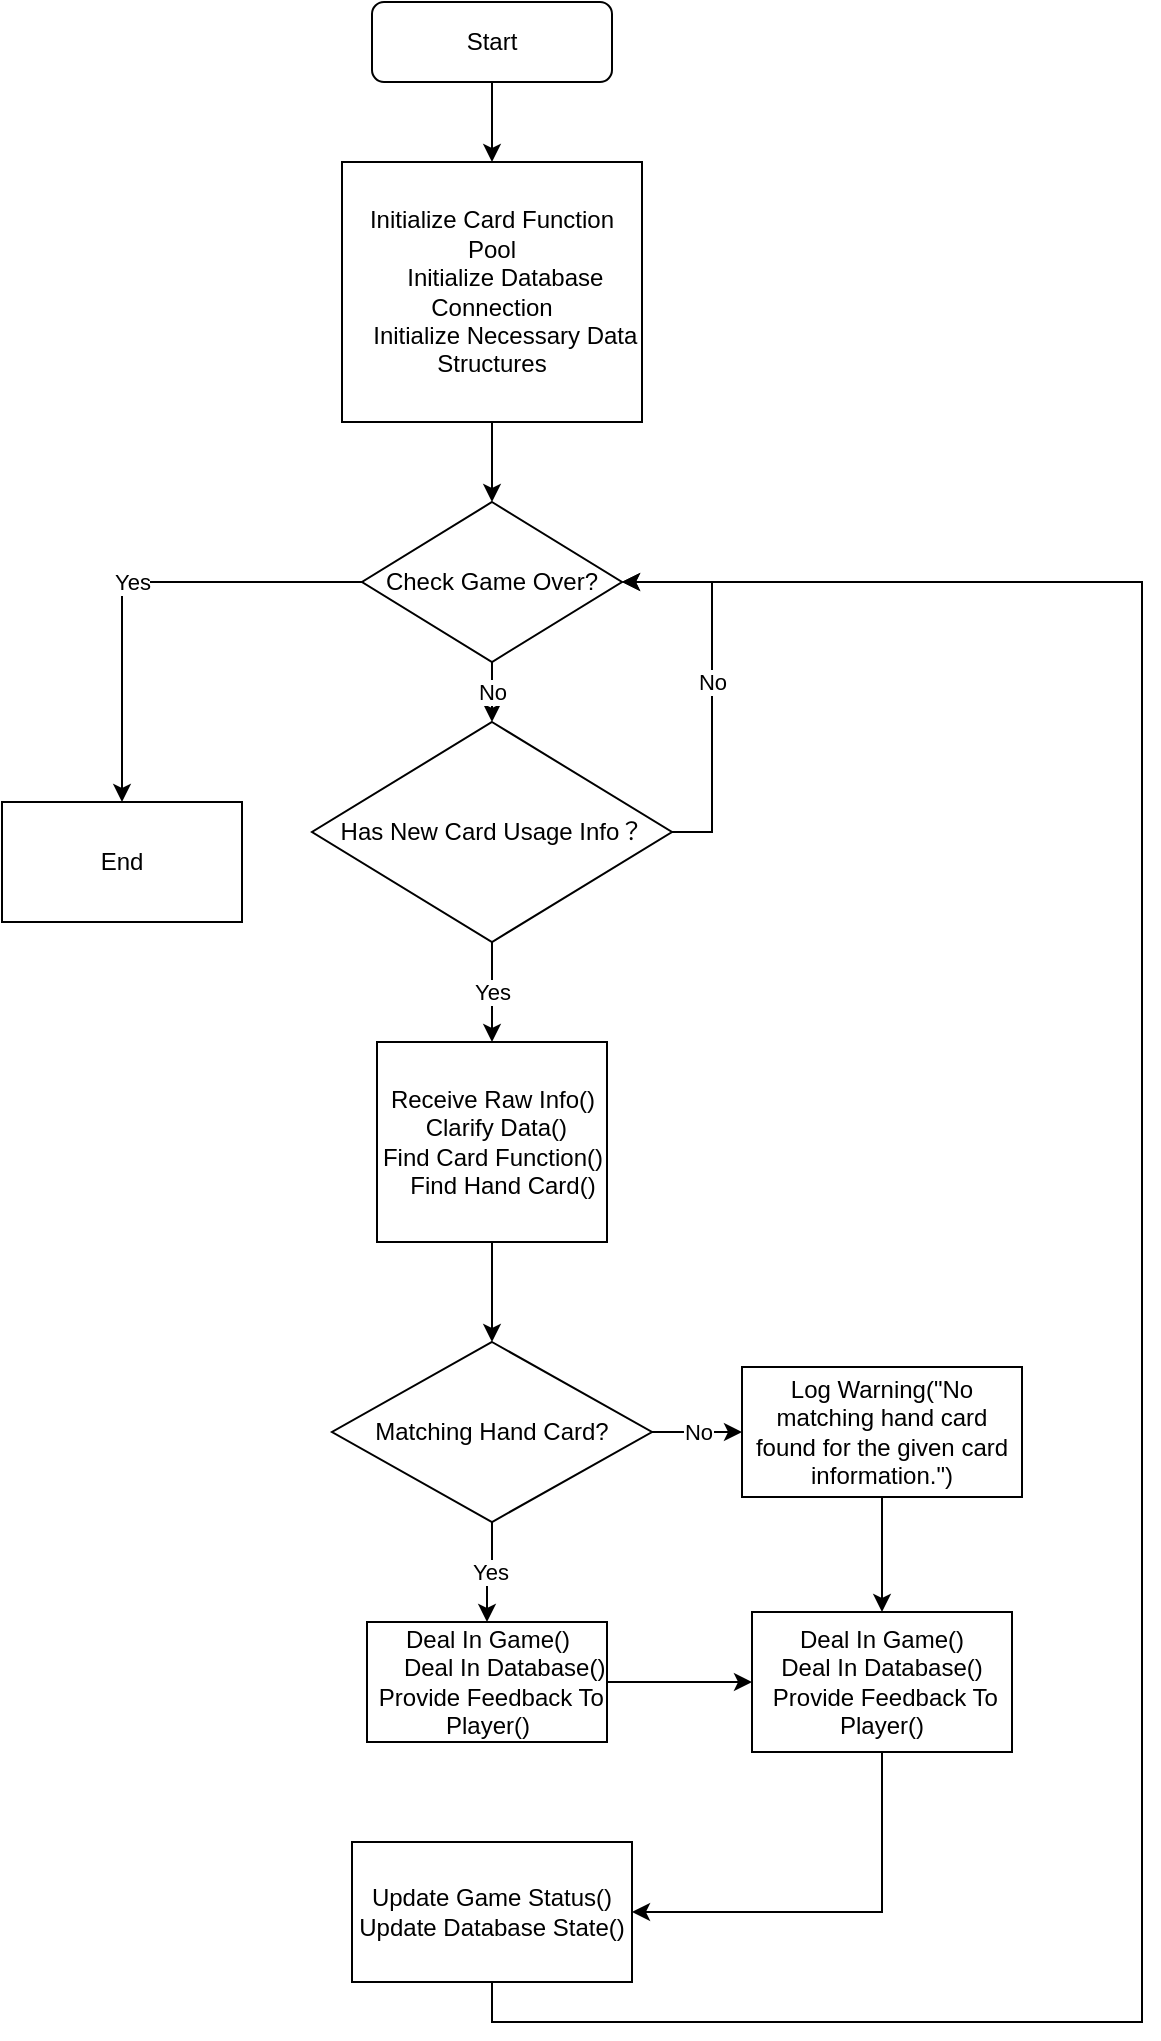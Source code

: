 <mxfile version="25.0.3">
  <diagram id="C5RBs43oDa-KdzZeNtuy" name="Page-1">
    <mxGraphModel dx="853" dy="1086" grid="1" gridSize="10" guides="1" tooltips="1" connect="1" arrows="1" fold="1" page="1" pageScale="1" pageWidth="827" pageHeight="1169" math="0" shadow="0">
      <root>
        <mxCell id="WIyWlLk6GJQsqaUBKTNV-0" />
        <mxCell id="WIyWlLk6GJQsqaUBKTNV-1" parent="WIyWlLk6GJQsqaUBKTNV-0" />
        <mxCell id="ZsbRTiZarjH51kscYrvq-1" value="" style="edgeStyle=orthogonalEdgeStyle;rounded=0;orthogonalLoop=1;jettySize=auto;html=1;" edge="1" parent="WIyWlLk6GJQsqaUBKTNV-1" source="WIyWlLk6GJQsqaUBKTNV-3" target="ZsbRTiZarjH51kscYrvq-0">
          <mxGeometry relative="1" as="geometry" />
        </mxCell>
        <mxCell id="WIyWlLk6GJQsqaUBKTNV-3" value="Start" style="rounded=1;whiteSpace=wrap;html=1;fontSize=12;glass=0;strokeWidth=1;shadow=0;" parent="WIyWlLk6GJQsqaUBKTNV-1" vertex="1">
          <mxGeometry x="255" y="80" width="120" height="40" as="geometry" />
        </mxCell>
        <mxCell id="ZsbRTiZarjH51kscYrvq-3" value="" style="edgeStyle=orthogonalEdgeStyle;rounded=0;orthogonalLoop=1;jettySize=auto;html=1;" edge="1" parent="WIyWlLk6GJQsqaUBKTNV-1" source="ZsbRTiZarjH51kscYrvq-0" target="ZsbRTiZarjH51kscYrvq-2">
          <mxGeometry relative="1" as="geometry" />
        </mxCell>
        <mxCell id="ZsbRTiZarjH51kscYrvq-0" value="Initialize Card Function Pool&#xa;    Initialize Database Connection&#xa;    Initialize Necessary Data Structures" style="rounded=0;whiteSpace=wrap;html=1;" vertex="1" parent="WIyWlLk6GJQsqaUBKTNV-1">
          <mxGeometry x="240" y="160" width="150" height="130" as="geometry" />
        </mxCell>
        <mxCell id="ZsbRTiZarjH51kscYrvq-7" value="No" style="edgeStyle=orthogonalEdgeStyle;rounded=0;orthogonalLoop=1;jettySize=auto;html=1;" edge="1" parent="WIyWlLk6GJQsqaUBKTNV-1" source="ZsbRTiZarjH51kscYrvq-2" target="ZsbRTiZarjH51kscYrvq-6">
          <mxGeometry relative="1" as="geometry" />
        </mxCell>
        <mxCell id="ZsbRTiZarjH51kscYrvq-27" value="Yes" style="edgeStyle=orthogonalEdgeStyle;rounded=0;orthogonalLoop=1;jettySize=auto;html=1;entryX=0.5;entryY=0;entryDx=0;entryDy=0;" edge="1" parent="WIyWlLk6GJQsqaUBKTNV-1" source="ZsbRTiZarjH51kscYrvq-2" target="ZsbRTiZarjH51kscYrvq-26">
          <mxGeometry relative="1" as="geometry" />
        </mxCell>
        <mxCell id="ZsbRTiZarjH51kscYrvq-2" value="Check Game Over?" style="rhombus;whiteSpace=wrap;html=1;" vertex="1" parent="WIyWlLk6GJQsqaUBKTNV-1">
          <mxGeometry x="250" y="330" width="130" height="80" as="geometry" />
        </mxCell>
        <mxCell id="ZsbRTiZarjH51kscYrvq-12" value="Yes" style="edgeStyle=orthogonalEdgeStyle;rounded=0;orthogonalLoop=1;jettySize=auto;html=1;" edge="1" parent="WIyWlLk6GJQsqaUBKTNV-1" source="ZsbRTiZarjH51kscYrvq-6" target="ZsbRTiZarjH51kscYrvq-11">
          <mxGeometry relative="1" as="geometry" />
        </mxCell>
        <mxCell id="ZsbRTiZarjH51kscYrvq-13" value="No" style="edgeStyle=orthogonalEdgeStyle;rounded=0;orthogonalLoop=1;jettySize=auto;html=1;exitX=1;exitY=0.5;exitDx=0;exitDy=0;" edge="1" parent="WIyWlLk6GJQsqaUBKTNV-1" source="ZsbRTiZarjH51kscYrvq-6" target="ZsbRTiZarjH51kscYrvq-2">
          <mxGeometry relative="1" as="geometry">
            <mxPoint x="390" y="370" as="targetPoint" />
            <Array as="points">
              <mxPoint x="425" y="495" />
              <mxPoint x="425" y="370" />
            </Array>
          </mxGeometry>
        </mxCell>
        <mxCell id="ZsbRTiZarjH51kscYrvq-6" value="Has New Card Usage Info？" style="rhombus;whiteSpace=wrap;html=1;" vertex="1" parent="WIyWlLk6GJQsqaUBKTNV-1">
          <mxGeometry x="225" y="440" width="180" height="110" as="geometry" />
        </mxCell>
        <mxCell id="ZsbRTiZarjH51kscYrvq-17" value="Yes" style="edgeStyle=orthogonalEdgeStyle;rounded=0;orthogonalLoop=1;jettySize=auto;html=1;" edge="1" parent="WIyWlLk6GJQsqaUBKTNV-1" source="ZsbRTiZarjH51kscYrvq-10" target="ZsbRTiZarjH51kscYrvq-16">
          <mxGeometry relative="1" as="geometry" />
        </mxCell>
        <mxCell id="ZsbRTiZarjH51kscYrvq-19" value="No" style="edgeStyle=orthogonalEdgeStyle;rounded=0;orthogonalLoop=1;jettySize=auto;html=1;" edge="1" parent="WIyWlLk6GJQsqaUBKTNV-1" source="ZsbRTiZarjH51kscYrvq-10" target="ZsbRTiZarjH51kscYrvq-18">
          <mxGeometry relative="1" as="geometry" />
        </mxCell>
        <mxCell id="ZsbRTiZarjH51kscYrvq-10" value="Matching Hand Card?" style="rhombus;whiteSpace=wrap;html=1;" vertex="1" parent="WIyWlLk6GJQsqaUBKTNV-1">
          <mxGeometry x="235" y="750" width="160" height="90" as="geometry" />
        </mxCell>
        <mxCell id="ZsbRTiZarjH51kscYrvq-15" value="" style="edgeStyle=orthogonalEdgeStyle;rounded=0;orthogonalLoop=1;jettySize=auto;html=1;" edge="1" parent="WIyWlLk6GJQsqaUBKTNV-1" source="ZsbRTiZarjH51kscYrvq-11" target="ZsbRTiZarjH51kscYrvq-10">
          <mxGeometry relative="1" as="geometry" />
        </mxCell>
        <mxCell id="ZsbRTiZarjH51kscYrvq-11" value="&lt;div&gt;Receive Raw Info()&lt;/div&gt;&lt;div&gt;&amp;nbsp;Clarify Data()&lt;/div&gt;&lt;div&gt;&lt;span style=&quot;background-color: initial;&quot;&gt;Find Card Function()&lt;/span&gt;&lt;/div&gt;&lt;div&gt;&amp;nbsp; &amp;nbsp;Find Hand Card()&lt;/div&gt;" style="rounded=0;whiteSpace=wrap;html=1;" vertex="1" parent="WIyWlLk6GJQsqaUBKTNV-1">
          <mxGeometry x="257.5" y="600" width="115" height="100" as="geometry" />
        </mxCell>
        <mxCell id="ZsbRTiZarjH51kscYrvq-22" value="" style="edgeStyle=orthogonalEdgeStyle;rounded=0;orthogonalLoop=1;jettySize=auto;html=1;" edge="1" parent="WIyWlLk6GJQsqaUBKTNV-1" source="ZsbRTiZarjH51kscYrvq-16" target="ZsbRTiZarjH51kscYrvq-20">
          <mxGeometry relative="1" as="geometry" />
        </mxCell>
        <mxCell id="ZsbRTiZarjH51kscYrvq-16" value="&lt;div&gt;Deal In Game()&lt;/div&gt;&lt;div&gt;&amp;nbsp; &amp;nbsp; &amp;nbsp;Deal In Database()&lt;/div&gt;&lt;div&gt;&amp;nbsp;Provide Feedback To Player()&lt;/div&gt;" style="rounded=0;whiteSpace=wrap;html=1;" vertex="1" parent="WIyWlLk6GJQsqaUBKTNV-1">
          <mxGeometry x="252.5" y="890" width="120" height="60" as="geometry" />
        </mxCell>
        <mxCell id="ZsbRTiZarjH51kscYrvq-21" value="" style="edgeStyle=orthogonalEdgeStyle;rounded=0;orthogonalLoop=1;jettySize=auto;html=1;" edge="1" parent="WIyWlLk6GJQsqaUBKTNV-1" source="ZsbRTiZarjH51kscYrvq-18" target="ZsbRTiZarjH51kscYrvq-20">
          <mxGeometry relative="1" as="geometry" />
        </mxCell>
        <mxCell id="ZsbRTiZarjH51kscYrvq-18" value="Log Warning(&quot;No matching hand card found for the given card information.&quot;)" style="rounded=0;whiteSpace=wrap;html=1;" vertex="1" parent="WIyWlLk6GJQsqaUBKTNV-1">
          <mxGeometry x="440" y="762.5" width="140" height="65" as="geometry" />
        </mxCell>
        <mxCell id="ZsbRTiZarjH51kscYrvq-24" style="edgeStyle=orthogonalEdgeStyle;rounded=0;orthogonalLoop=1;jettySize=auto;html=1;entryX=1;entryY=0.5;entryDx=0;entryDy=0;exitX=0.5;exitY=1;exitDx=0;exitDy=0;" edge="1" parent="WIyWlLk6GJQsqaUBKTNV-1" source="ZsbRTiZarjH51kscYrvq-20" target="ZsbRTiZarjH51kscYrvq-23">
          <mxGeometry relative="1" as="geometry" />
        </mxCell>
        <mxCell id="ZsbRTiZarjH51kscYrvq-20" value="&lt;div&gt;Deal In Game()&lt;/div&gt;&lt;div&gt;&lt;span style=&quot;background-color: initial;&quot;&gt;Deal In Database()&lt;/span&gt;&lt;/div&gt;&lt;div&gt;&amp;nbsp;Provide Feedback To Player()&lt;/div&gt;" style="rounded=0;whiteSpace=wrap;html=1;" vertex="1" parent="WIyWlLk6GJQsqaUBKTNV-1">
          <mxGeometry x="445" y="885" width="130" height="70" as="geometry" />
        </mxCell>
        <mxCell id="ZsbRTiZarjH51kscYrvq-25" style="edgeStyle=orthogonalEdgeStyle;rounded=0;orthogonalLoop=1;jettySize=auto;html=1;exitX=0.5;exitY=1;exitDx=0;exitDy=0;entryX=1;entryY=0.5;entryDx=0;entryDy=0;" edge="1" parent="WIyWlLk6GJQsqaUBKTNV-1" source="ZsbRTiZarjH51kscYrvq-23" target="ZsbRTiZarjH51kscYrvq-2">
          <mxGeometry relative="1" as="geometry">
            <mxPoint x="700" y="790.0" as="targetPoint" />
            <Array as="points">
              <mxPoint x="315" y="1090" />
              <mxPoint x="640" y="1090" />
              <mxPoint x="640" y="370" />
            </Array>
          </mxGeometry>
        </mxCell>
        <mxCell id="ZsbRTiZarjH51kscYrvq-23" value="&lt;div&gt;Update Game Status()&lt;/div&gt;&lt;div&gt;&lt;span style=&quot;background-color: initial;&quot;&gt;Update Database State()&lt;/span&gt;&lt;/div&gt;" style="rounded=0;whiteSpace=wrap;html=1;" vertex="1" parent="WIyWlLk6GJQsqaUBKTNV-1">
          <mxGeometry x="245" y="1000" width="140" height="70" as="geometry" />
        </mxCell>
        <mxCell id="ZsbRTiZarjH51kscYrvq-26" value="End" style="rounded=0;whiteSpace=wrap;html=1;" vertex="1" parent="WIyWlLk6GJQsqaUBKTNV-1">
          <mxGeometry x="70" y="480" width="120" height="60" as="geometry" />
        </mxCell>
      </root>
    </mxGraphModel>
  </diagram>
</mxfile>
